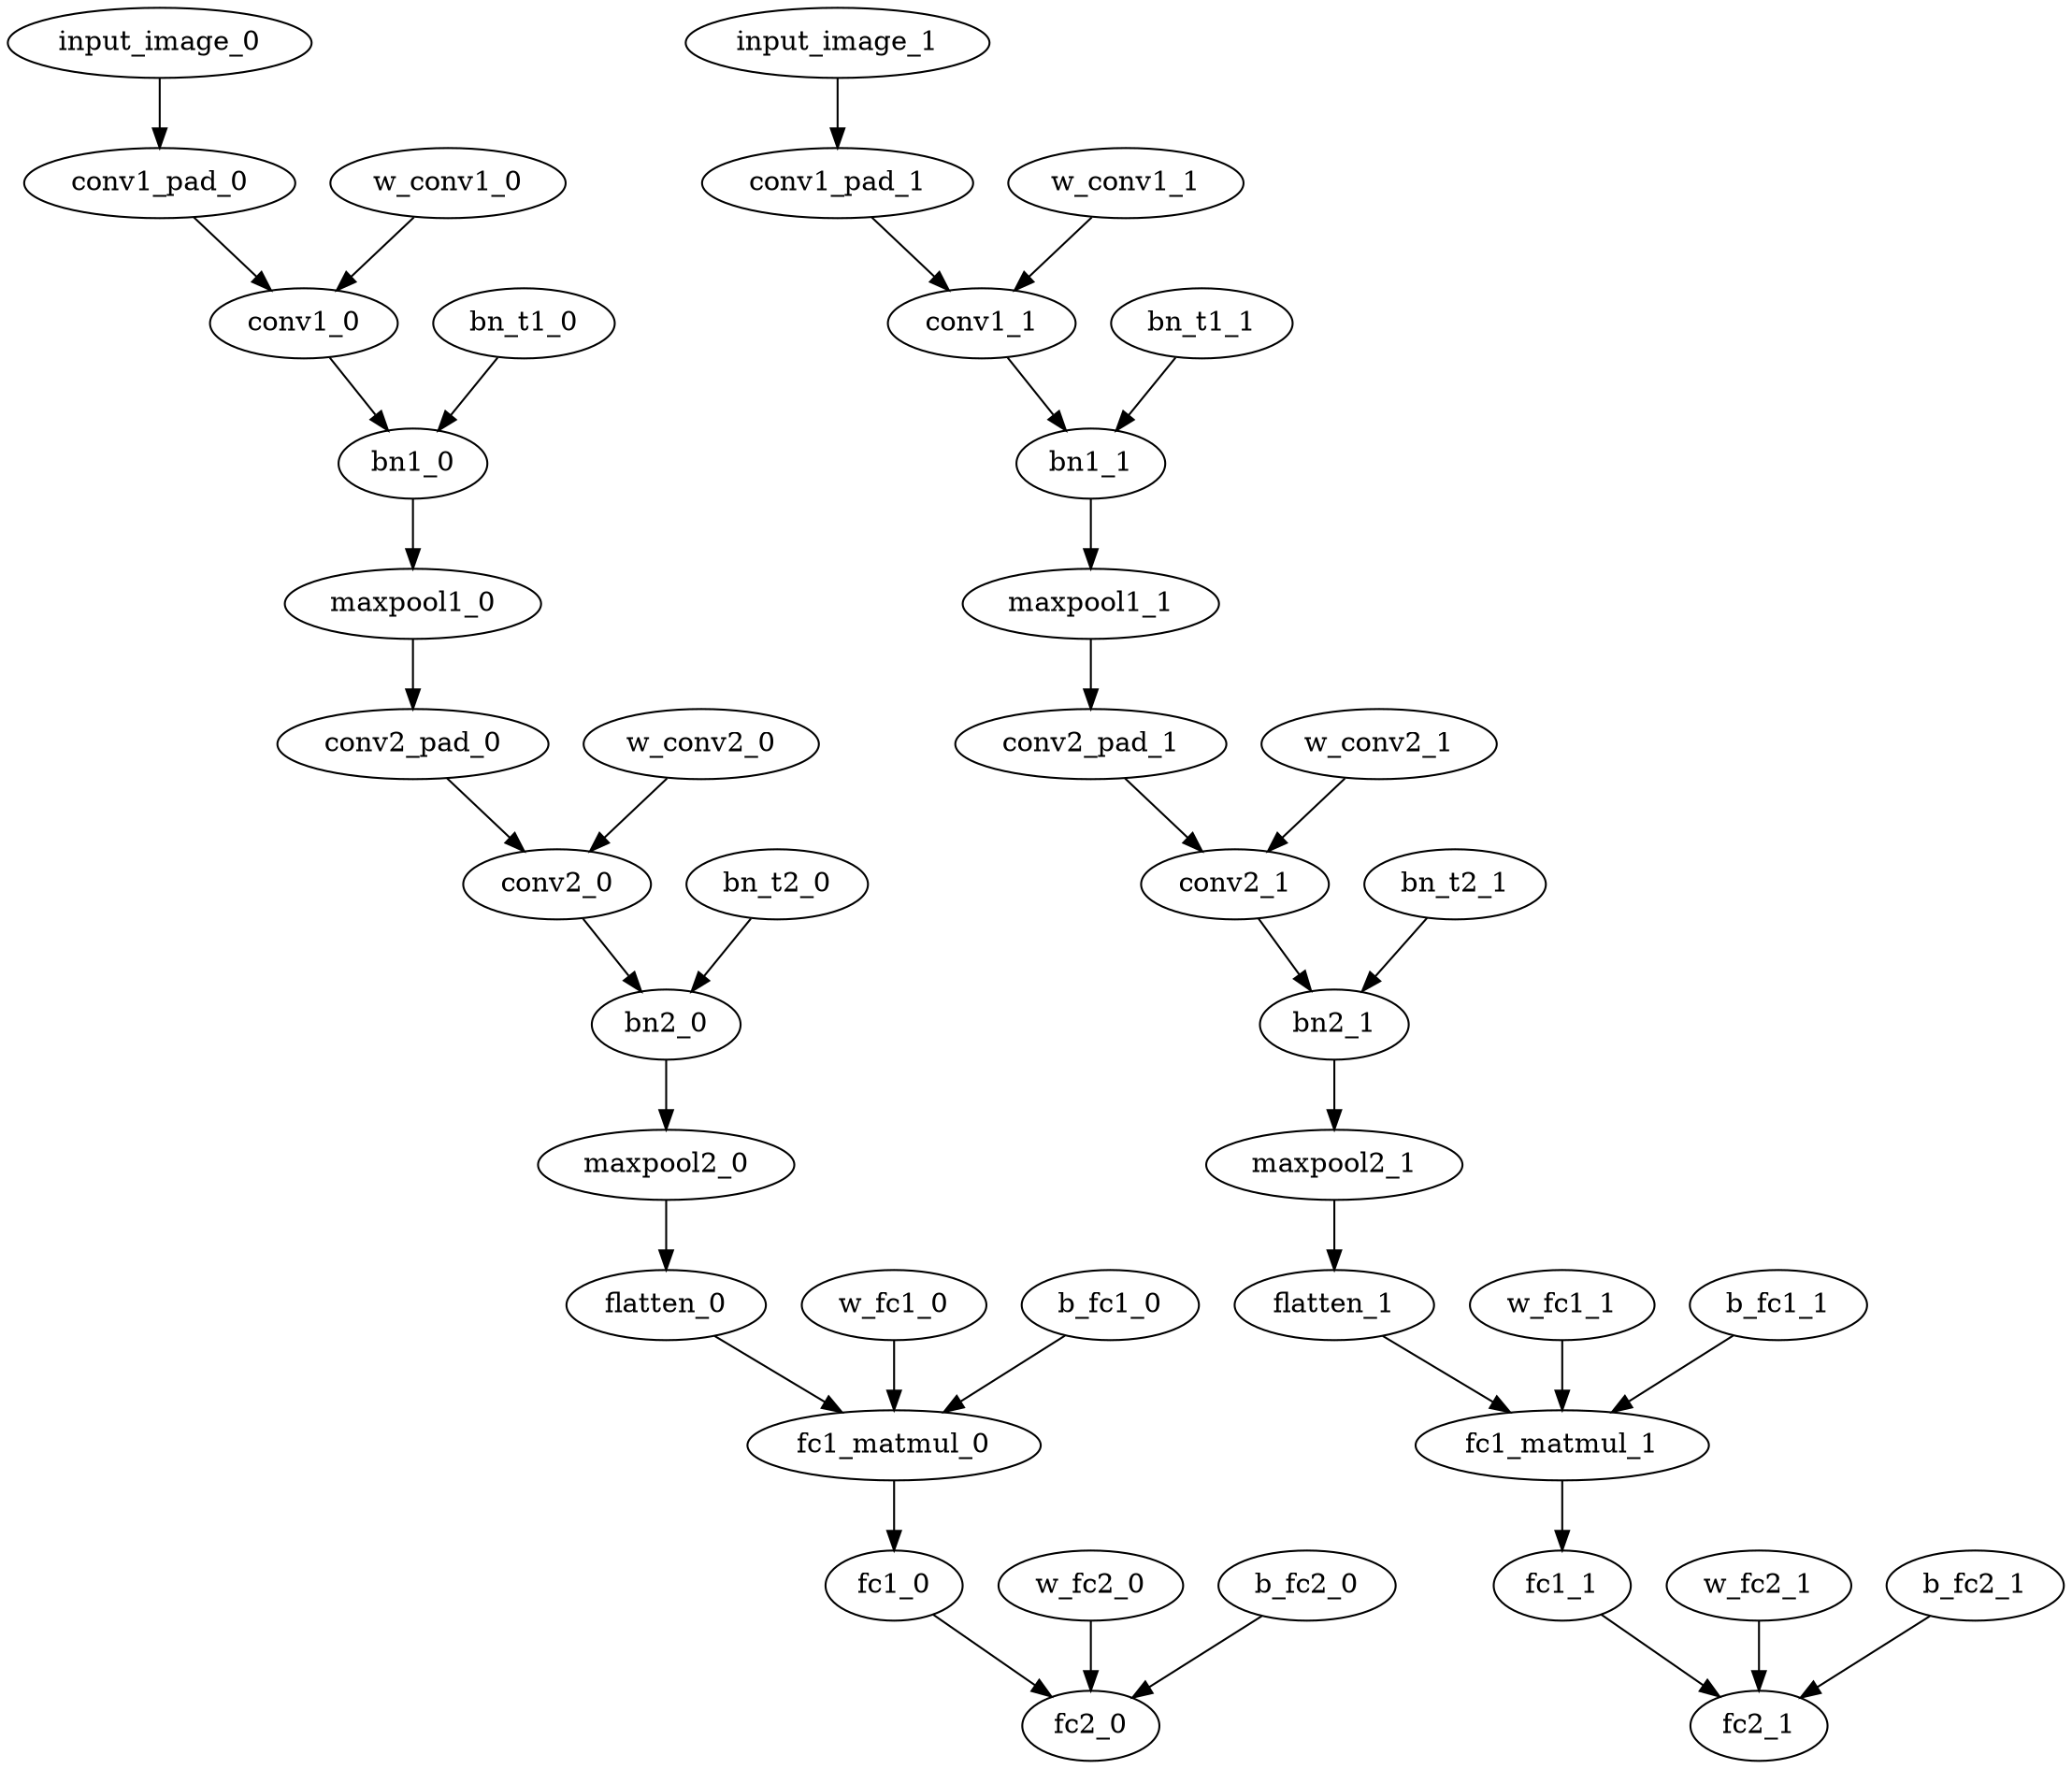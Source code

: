 strict digraph "" {
	input_image_0 -> conv1_pad_0;
	conv1_pad_0 -> conv1_0;
	conv1_0 -> bn1_0;
	bn1_0 -> maxpool1_0;
	maxpool1_0 -> conv2_pad_0;
	conv2_pad_0 -> conv2_0;
	conv2_0 -> bn2_0;
	bn2_0 -> maxpool2_0;
	maxpool2_0 -> flatten_0;
	flatten_0 -> fc1_matmul_0;
	fc1_matmul_0 -> fc1_0;
	fc1_0 -> fc2_0;
	input_image_1 -> conv1_pad_1;
	conv1_pad_1 -> conv1_1;
	conv1_1 -> bn1_1;
	bn1_1 -> maxpool1_1;
	maxpool1_1 -> conv2_pad_1;
	conv2_pad_1 -> conv2_1;
	conv2_1 -> bn2_1;
	bn2_1 -> maxpool2_1;
	maxpool2_1 -> flatten_1;
	flatten_1 -> fc1_matmul_1;
	fc1_matmul_1 -> fc1_1;
	fc1_1 -> fc2_1;
	w_conv1_0 -> conv1_0;
	w_conv1_1 -> conv1_1;
	bn_t1_0 -> bn1_0;
	bn_t1_1 -> bn1_1;
	w_conv2_0 -> conv2_0;
	w_conv2_1 -> conv2_1;
	bn_t2_0 -> bn2_0;
	bn_t2_1 -> bn2_1;
	w_fc1_0 -> fc1_matmul_0;
	w_fc1_1 -> fc1_matmul_1;
	b_fc1_0 -> fc1_matmul_0;
	b_fc1_1 -> fc1_matmul_1;
	w_fc2_0 -> fc2_0;
	w_fc2_1 -> fc2_1;
	b_fc2_0 -> fc2_0;
	b_fc2_1 -> fc2_1;
}
